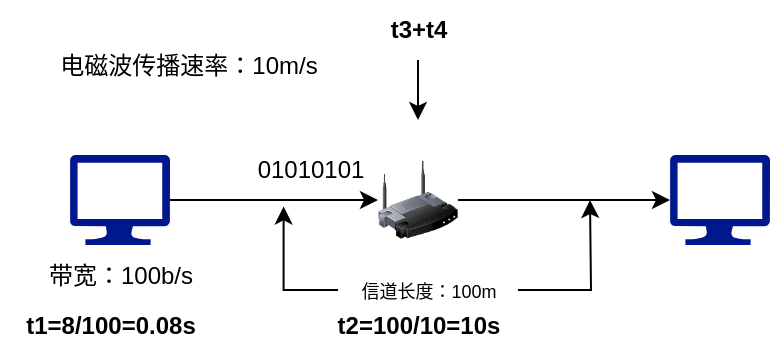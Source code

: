 <mxfile version="22.1.20" type="device">
  <diagram id="KU3Yf4whULIWC-VbaNfd" name="第 1 页">
    <mxGraphModel dx="725" dy="403" grid="1" gridSize="10" guides="1" tooltips="1" connect="1" arrows="1" fold="1" page="1" pageScale="1" pageWidth="827" pageHeight="1169" math="0" shadow="0">
      <root>
        <mxCell id="0" />
        <mxCell id="1" parent="0" />
        <mxCell id="p_8X4fLVUXuclzlYD0vz-23" style="edgeStyle=orthogonalEdgeStyle;rounded=0;orthogonalLoop=1;jettySize=auto;html=1;" edge="1" parent="1" source="p_8X4fLVUXuclzlYD0vz-19">
          <mxGeometry relative="1" as="geometry">
            <mxPoint x="540" y="210" as="targetPoint" />
          </mxGeometry>
        </mxCell>
        <mxCell id="p_8X4fLVUXuclzlYD0vz-19" value="" style="image;html=1;image=img/lib/clip_art/networking/Wireless_Router_128x128.png" vertex="1" parent="1">
          <mxGeometry x="394" y="180" width="40" height="60" as="geometry" />
        </mxCell>
        <mxCell id="p_8X4fLVUXuclzlYD0vz-20" value="" style="sketch=0;aspect=fixed;pointerEvents=1;shadow=0;dashed=0;html=1;strokeColor=none;labelPosition=center;verticalLabelPosition=bottom;verticalAlign=top;align=center;fillColor=#00188D;shape=mxgraph.azure.computer" vertex="1" parent="1">
          <mxGeometry x="240" y="187.5" width="50" height="45" as="geometry" />
        </mxCell>
        <mxCell id="p_8X4fLVUXuclzlYD0vz-22" style="edgeStyle=orthogonalEdgeStyle;rounded=0;orthogonalLoop=1;jettySize=auto;html=1;" edge="1" parent="1" source="p_8X4fLVUXuclzlYD0vz-20" target="p_8X4fLVUXuclzlYD0vz-19">
          <mxGeometry relative="1" as="geometry" />
        </mxCell>
        <mxCell id="p_8X4fLVUXuclzlYD0vz-25" value="" style="sketch=0;aspect=fixed;pointerEvents=1;shadow=0;dashed=0;html=1;strokeColor=none;labelPosition=center;verticalLabelPosition=bottom;verticalAlign=top;align=center;fillColor=#00188D;shape=mxgraph.azure.computer" vertex="1" parent="1">
          <mxGeometry x="540" y="187.5" width="50" height="45" as="geometry" />
        </mxCell>
        <mxCell id="p_8X4fLVUXuclzlYD0vz-26" value="01010101&lt;br&gt;" style="text;html=1;align=center;verticalAlign=middle;resizable=0;points=[];autosize=1;strokeColor=none;fillColor=none;" vertex="1" parent="1">
          <mxGeometry x="320" y="180" width="80" height="30" as="geometry" />
        </mxCell>
        <mxCell id="p_8X4fLVUXuclzlYD0vz-27" value="带宽：100b/s" style="text;html=1;align=center;verticalAlign=middle;resizable=0;points=[];autosize=1;strokeColor=none;fillColor=none;" vertex="1" parent="1">
          <mxGeometry x="215" y="232.5" width="100" height="30" as="geometry" />
        </mxCell>
        <mxCell id="p_8X4fLVUXuclzlYD0vz-30" style="edgeStyle=orthogonalEdgeStyle;rounded=0;orthogonalLoop=1;jettySize=auto;html=1;" edge="1" parent="1" source="p_8X4fLVUXuclzlYD0vz-28">
          <mxGeometry relative="1" as="geometry">
            <mxPoint x="500" y="210" as="targetPoint" />
          </mxGeometry>
        </mxCell>
        <mxCell id="p_8X4fLVUXuclzlYD0vz-28" value="&lt;font style=&quot;font-size: 9px;&quot;&gt;信道长度：100m&lt;/font&gt;" style="text;html=1;align=center;verticalAlign=middle;resizable=0;points=[];autosize=1;strokeColor=none;fillColor=none;" vertex="1" parent="1">
          <mxGeometry x="374" y="240" width="90" height="30" as="geometry" />
        </mxCell>
        <mxCell id="p_8X4fLVUXuclzlYD0vz-29" style="edgeStyle=orthogonalEdgeStyle;rounded=0;orthogonalLoop=1;jettySize=auto;html=1;entryX=0.335;entryY=1.108;entryDx=0;entryDy=0;entryPerimeter=0;" edge="1" parent="1" source="p_8X4fLVUXuclzlYD0vz-28" target="p_8X4fLVUXuclzlYD0vz-26">
          <mxGeometry relative="1" as="geometry">
            <Array as="points">
              <mxPoint x="347" y="255" />
            </Array>
          </mxGeometry>
        </mxCell>
        <mxCell id="p_8X4fLVUXuclzlYD0vz-32" value="电磁波传播速率：10m/s" style="text;html=1;align=center;verticalAlign=middle;resizable=0;points=[];autosize=1;strokeColor=none;fillColor=none;" vertex="1" parent="1">
          <mxGeometry x="224" y="128" width="150" height="30" as="geometry" />
        </mxCell>
        <mxCell id="p_8X4fLVUXuclzlYD0vz-33" value="&lt;b&gt;t1=8/100=0.08s&lt;/b&gt;" style="text;html=1;align=center;verticalAlign=middle;resizable=0;points=[];autosize=1;strokeColor=none;fillColor=none;" vertex="1" parent="1">
          <mxGeometry x="205" y="258" width="110" height="30" as="geometry" />
        </mxCell>
        <mxCell id="p_8X4fLVUXuclzlYD0vz-34" value="&lt;b&gt;t2=100/10=10s&lt;/b&gt;" style="text;html=1;align=center;verticalAlign=middle;resizable=0;points=[];autosize=1;strokeColor=none;fillColor=none;" vertex="1" parent="1">
          <mxGeometry x="364" y="258" width="100" height="30" as="geometry" />
        </mxCell>
        <mxCell id="p_8X4fLVUXuclzlYD0vz-38" style="edgeStyle=orthogonalEdgeStyle;rounded=0;orthogonalLoop=1;jettySize=auto;html=1;" edge="1" parent="1" source="p_8X4fLVUXuclzlYD0vz-35">
          <mxGeometry relative="1" as="geometry">
            <mxPoint x="414.0" y="170" as="targetPoint" />
            <Array as="points">
              <mxPoint x="414" y="170" />
              <mxPoint x="414" y="170" />
            </Array>
          </mxGeometry>
        </mxCell>
        <mxCell id="p_8X4fLVUXuclzlYD0vz-35" value="t3+t4" style="text;html=1;align=center;verticalAlign=middle;resizable=0;points=[];autosize=1;strokeColor=none;fillColor=none;fontStyle=1" vertex="1" parent="1">
          <mxGeometry x="389" y="110" width="50" height="30" as="geometry" />
        </mxCell>
      </root>
    </mxGraphModel>
  </diagram>
</mxfile>
